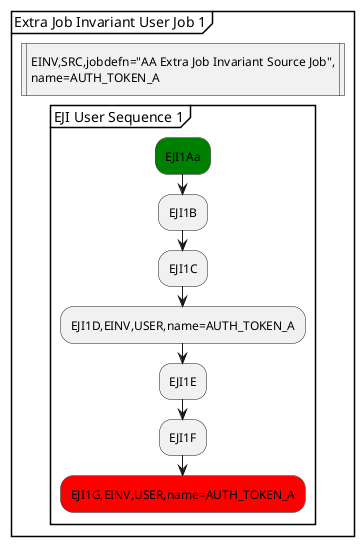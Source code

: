 @startuml
partition "Extra Job Invariant User Job 1" {
 :EINV,SRC,jobdefn="AA Extra Job Invariant Source Job",
 name=AUTH_TOKEN_A|
 detach
group "EJI User Sequence 1"
  #green:EJI1Aa;
  :EJI1B;
  :EJI1C;
  :EJI1D,EINV,USER,name=AUTH_TOKEN_A;
  :EJI1E;
  :EJI1F;
  #red:EJI1G,EINV,USER,name=AUTH_TOKEN_A;
  detach
end group
}
@enduml